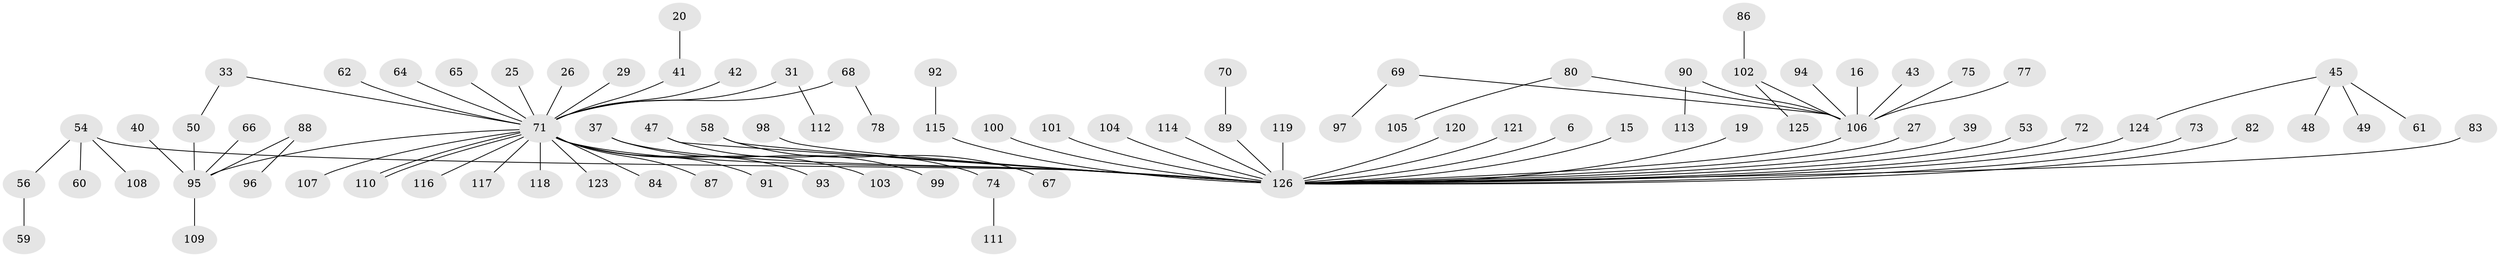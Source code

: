 // original degree distribution, {2: 0.19047619047619047, 23: 0.007936507936507936, 12: 0.007936507936507936, 8: 0.007936507936507936, 3: 0.0873015873015873, 1: 0.6111111111111112, 6: 0.007936507936507936, 4: 0.03968253968253968, 7: 0.031746031746031744, 9: 0.007936507936507936}
// Generated by graph-tools (version 1.1) at 2025/51/03/04/25 21:51:21]
// undirected, 88 vertices, 89 edges
graph export_dot {
graph [start="1"]
  node [color=gray90,style=filled];
  6;
  15;
  16;
  19;
  20;
  25;
  26;
  27;
  29;
  31;
  33 [super="+30"];
  37;
  39;
  40;
  41 [super="+12"];
  42;
  43;
  45;
  47;
  48;
  49;
  50;
  53;
  54 [super="+51"];
  56;
  58 [super="+5"];
  59;
  60;
  61;
  62;
  64;
  65;
  66;
  67;
  68 [super="+57"];
  69;
  70;
  71 [super="+17+14+52"];
  72;
  73;
  74;
  75;
  77;
  78;
  80;
  82;
  83;
  84;
  86;
  87;
  88 [super="+79"];
  89 [super="+28"];
  90 [super="+36+76"];
  91;
  92;
  93;
  94;
  95 [super="+35+7+63"];
  96;
  97;
  98;
  99;
  100;
  101;
  102 [super="+81+85"];
  103;
  104;
  105;
  106 [super="+3+11"];
  107;
  108;
  109;
  110;
  111;
  112;
  113;
  114 [super="+1"];
  115 [super="+44"];
  116;
  117;
  118;
  119;
  120;
  121 [super="+55"];
  123;
  124 [super="+9"];
  125;
  126 [super="+122+34+10"];
  6 -- 126;
  15 -- 126;
  16 -- 106;
  19 -- 126;
  20 -- 41;
  25 -- 71;
  26 -- 71;
  27 -- 126;
  29 -- 71;
  31 -- 112;
  31 -- 71;
  33 -- 50;
  33 -- 71;
  37 -- 99;
  37 -- 126;
  39 -- 126;
  40 -- 95;
  41 -- 71;
  42 -- 71;
  43 -- 106;
  45 -- 48;
  45 -- 49;
  45 -- 61;
  45 -- 124;
  47 -- 74;
  47 -- 126;
  50 -- 95;
  53 -- 126;
  54 -- 56;
  54 -- 126;
  54 -- 108;
  54 -- 60;
  56 -- 59;
  58 -- 67;
  58 -- 126;
  62 -- 71;
  64 -- 71;
  65 -- 71;
  66 -- 95;
  68 -- 78;
  68 -- 71;
  69 -- 97;
  69 -- 106;
  70 -- 89;
  71 -- 91;
  71 -- 110;
  71 -- 110;
  71 -- 117;
  71 -- 118;
  71 -- 84;
  71 -- 103;
  71 -- 87;
  71 -- 93;
  71 -- 95 [weight=2];
  71 -- 107;
  71 -- 116;
  71 -- 123;
  71 -- 126 [weight=4];
  72 -- 126;
  73 -- 126;
  74 -- 111;
  75 -- 106;
  77 -- 106;
  80 -- 105;
  80 -- 106;
  82 -- 126;
  83 -- 126;
  86 -- 102;
  88 -- 96;
  88 -- 95;
  89 -- 126;
  90 -- 113;
  90 -- 106;
  92 -- 115;
  94 -- 106;
  95 -- 109;
  98 -- 126;
  100 -- 126;
  101 -- 126;
  102 -- 125;
  102 -- 106;
  104 -- 126;
  106 -- 126;
  114 -- 126;
  115 -- 126;
  119 -- 126;
  120 -- 126;
  121 -- 126 [weight=2];
  124 -- 126;
}
